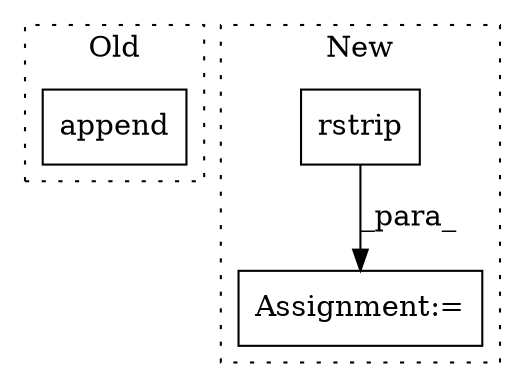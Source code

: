 digraph G {
subgraph cluster0 {
1 [label="append" a="32" s="10001,10011" l="7,1" shape="box"];
label = "Old";
style="dotted";
}
subgraph cluster1 {
2 [label="rstrip" a="32" s="9801,9811" l="7,1" shape="box"];
3 [label="Assignment:=" a="7" s="10365" l="1" shape="box"];
label = "New";
style="dotted";
}
2 -> 3 [label="_para_"];
}